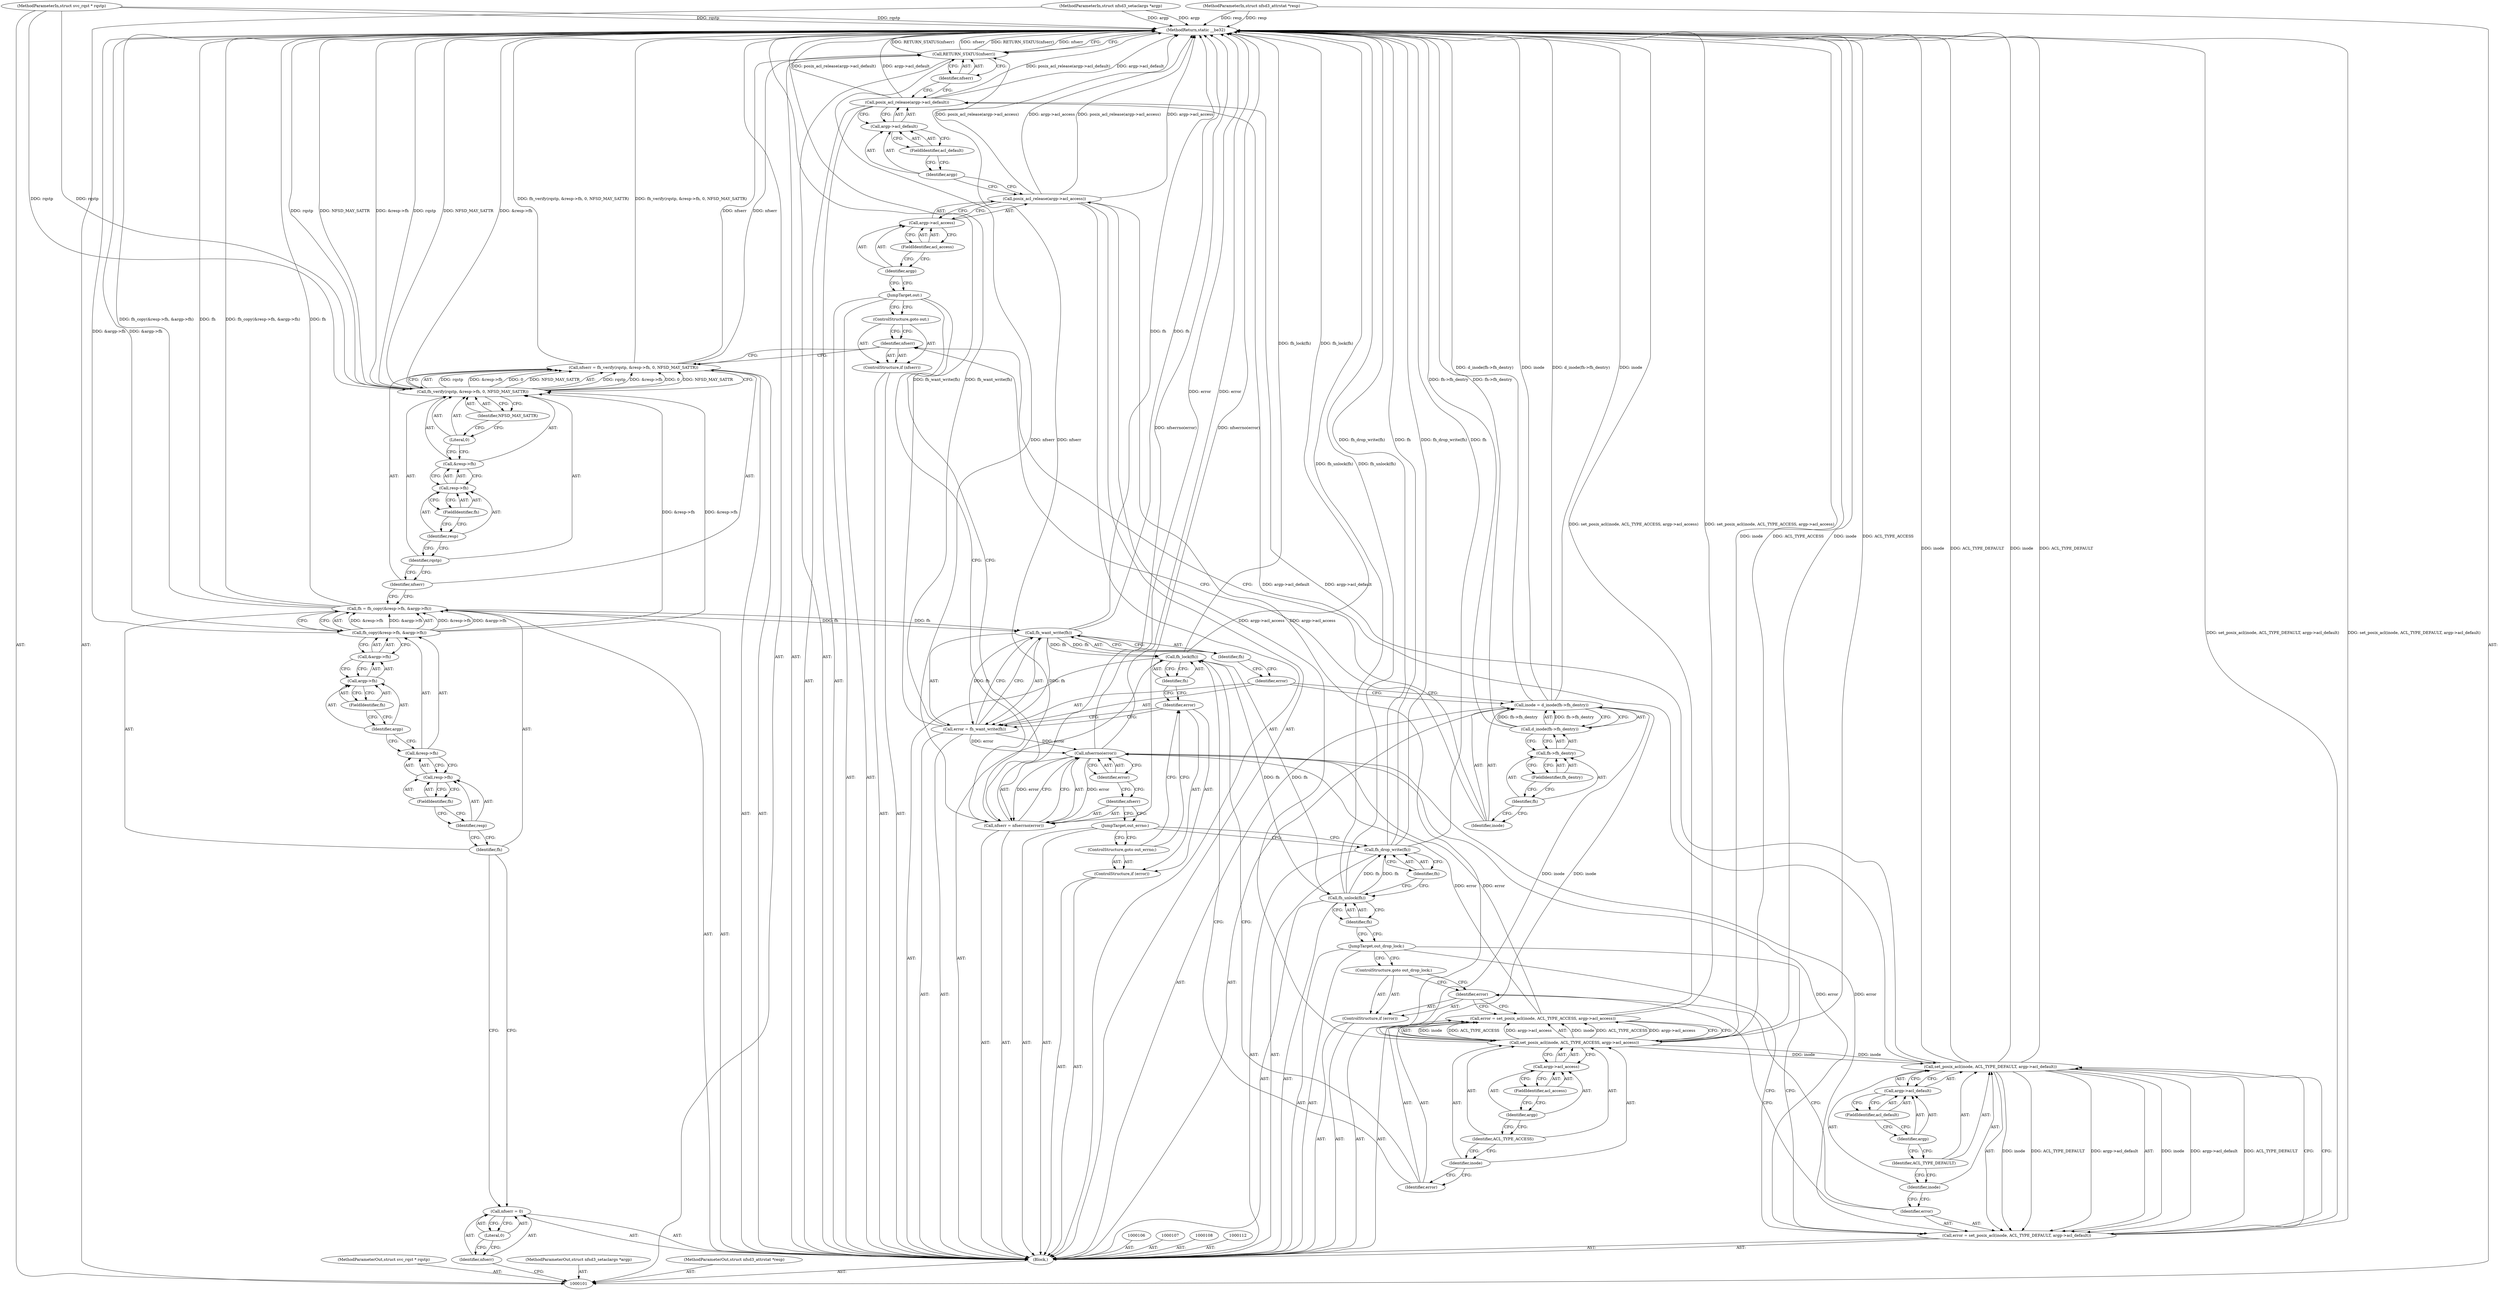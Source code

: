 digraph "0_linux_999653786df6954a31044528ac3f7a5dadca08f4_0" {
"1000192" [label="(MethodReturn,static __be32)"];
"1000102" [label="(MethodParameterIn,struct svc_rqst * rqstp)"];
"1000268" [label="(MethodParameterOut,struct svc_rqst * rqstp)"];
"1000113" [label="(Call,fh = fh_copy(&resp->fh, &argp->fh))"];
"1000114" [label="(Identifier,fh)"];
"1000116" [label="(Call,&resp->fh)"];
"1000117" [label="(Call,resp->fh)"];
"1000118" [label="(Identifier,resp)"];
"1000119" [label="(FieldIdentifier,fh)"];
"1000120" [label="(Call,&argp->fh)"];
"1000121" [label="(Call,argp->fh)"];
"1000122" [label="(Identifier,argp)"];
"1000123" [label="(FieldIdentifier,fh)"];
"1000115" [label="(Call,fh_copy(&resp->fh, &argp->fh))"];
"1000124" [label="(Call,nfserr = fh_verify(rqstp, &resp->fh, 0, NFSD_MAY_SATTR))"];
"1000125" [label="(Identifier,nfserr)"];
"1000126" [label="(Call,fh_verify(rqstp, &resp->fh, 0, NFSD_MAY_SATTR))"];
"1000127" [label="(Identifier,rqstp)"];
"1000128" [label="(Call,&resp->fh)"];
"1000129" [label="(Call,resp->fh)"];
"1000130" [label="(Identifier,resp)"];
"1000131" [label="(FieldIdentifier,fh)"];
"1000132" [label="(Literal,0)"];
"1000133" [label="(Identifier,NFSD_MAY_SATTR)"];
"1000134" [label="(ControlStructure,if (nfserr))"];
"1000135" [label="(Identifier,nfserr)"];
"1000136" [label="(ControlStructure,goto out;)"];
"1000139" [label="(Call,d_inode(fh->fh_dentry))"];
"1000140" [label="(Call,fh->fh_dentry)"];
"1000141" [label="(Identifier,fh)"];
"1000137" [label="(Call,inode = d_inode(fh->fh_dentry))"];
"1000138" [label="(Identifier,inode)"];
"1000142" [label="(FieldIdentifier,fh_dentry)"];
"1000145" [label="(Call,fh_want_write(fh))"];
"1000143" [label="(Call,error = fh_want_write(fh))"];
"1000144" [label="(Identifier,error)"];
"1000146" [label="(Identifier,fh)"];
"1000147" [label="(ControlStructure,if (error))"];
"1000148" [label="(Identifier,error)"];
"1000149" [label="(ControlStructure,goto out_errno;)"];
"1000103" [label="(MethodParameterIn,struct nfsd3_setaclargs *argp)"];
"1000269" [label="(MethodParameterOut,struct nfsd3_setaclargs *argp)"];
"1000150" [label="(Call,fh_lock(fh))"];
"1000151" [label="(Identifier,fh)"];
"1000152" [label="(Call,error = set_posix_acl(inode, ACL_TYPE_ACCESS, argp->acl_access))"];
"1000153" [label="(Identifier,error)"];
"1000155" [label="(Identifier,inode)"];
"1000156" [label="(Identifier,ACL_TYPE_ACCESS)"];
"1000157" [label="(Call,argp->acl_access)"];
"1000158" [label="(Identifier,argp)"];
"1000159" [label="(FieldIdentifier,acl_access)"];
"1000154" [label="(Call,set_posix_acl(inode, ACL_TYPE_ACCESS, argp->acl_access))"];
"1000160" [label="(ControlStructure,if (error))"];
"1000161" [label="(Identifier,error)"];
"1000162" [label="(ControlStructure,goto out_drop_lock;)"];
"1000163" [label="(Call,error = set_posix_acl(inode, ACL_TYPE_DEFAULT, argp->acl_default))"];
"1000164" [label="(Identifier,error)"];
"1000166" [label="(Identifier,inode)"];
"1000167" [label="(Identifier,ACL_TYPE_DEFAULT)"];
"1000168" [label="(Call,argp->acl_default)"];
"1000169" [label="(Identifier,argp)"];
"1000170" [label="(FieldIdentifier,acl_default)"];
"1000165" [label="(Call,set_posix_acl(inode, ACL_TYPE_DEFAULT, argp->acl_default))"];
"1000171" [label="(JumpTarget,out_drop_lock:)"];
"1000172" [label="(Call,fh_unlock(fh))"];
"1000173" [label="(Identifier,fh)"];
"1000104" [label="(MethodParameterIn,struct nfsd3_attrstat *resp)"];
"1000270" [label="(MethodParameterOut,struct nfsd3_attrstat *resp)"];
"1000175" [label="(Identifier,fh)"];
"1000174" [label="(Call,fh_drop_write(fh))"];
"1000176" [label="(JumpTarget,out_errno:)"];
"1000179" [label="(Call,nfserrno(error))"];
"1000177" [label="(Call,nfserr = nfserrno(error))"];
"1000178" [label="(Identifier,nfserr)"];
"1000180" [label="(Identifier,error)"];
"1000181" [label="(JumpTarget,out:)"];
"1000182" [label="(Call,posix_acl_release(argp->acl_access))"];
"1000183" [label="(Call,argp->acl_access)"];
"1000184" [label="(Identifier,argp)"];
"1000185" [label="(FieldIdentifier,acl_access)"];
"1000186" [label="(Call,posix_acl_release(argp->acl_default))"];
"1000187" [label="(Call,argp->acl_default)"];
"1000188" [label="(Identifier,argp)"];
"1000189" [label="(FieldIdentifier,acl_default)"];
"1000190" [label="(Call,RETURN_STATUS(nfserr))"];
"1000191" [label="(Identifier,nfserr)"];
"1000105" [label="(Block,)"];
"1000111" [label="(Literal,0)"];
"1000109" [label="(Call,nfserr = 0)"];
"1000110" [label="(Identifier,nfserr)"];
"1000192" -> "1000101"  [label="AST: "];
"1000192" -> "1000190"  [label="CFG: "];
"1000182" -> "1000192"  [label="DDG: posix_acl_release(argp->acl_access)"];
"1000182" -> "1000192"  [label="DDG: argp->acl_access"];
"1000190" -> "1000192"  [label="DDG: RETURN_STATUS(nfserr)"];
"1000190" -> "1000192"  [label="DDG: nfserr"];
"1000113" -> "1000192"  [label="DDG: fh"];
"1000113" -> "1000192"  [label="DDG: fh_copy(&resp->fh, &argp->fh)"];
"1000137" -> "1000192"  [label="DDG: d_inode(fh->fh_dentry)"];
"1000137" -> "1000192"  [label="DDG: inode"];
"1000126" -> "1000192"  [label="DDG: rqstp"];
"1000126" -> "1000192"  [label="DDG: NFSD_MAY_SATTR"];
"1000126" -> "1000192"  [label="DDG: &resp->fh"];
"1000152" -> "1000192"  [label="DDG: set_posix_acl(inode, ACL_TYPE_ACCESS, argp->acl_access)"];
"1000186" -> "1000192"  [label="DDG: posix_acl_release(argp->acl_default)"];
"1000186" -> "1000192"  [label="DDG: argp->acl_default"];
"1000124" -> "1000192"  [label="DDG: fh_verify(rqstp, &resp->fh, 0, NFSD_MAY_SATTR)"];
"1000172" -> "1000192"  [label="DDG: fh_unlock(fh)"];
"1000177" -> "1000192"  [label="DDG: nfserrno(error)"];
"1000104" -> "1000192"  [label="DDG: resp"];
"1000165" -> "1000192"  [label="DDG: inode"];
"1000165" -> "1000192"  [label="DDG: ACL_TYPE_DEFAULT"];
"1000139" -> "1000192"  [label="DDG: fh->fh_dentry"];
"1000154" -> "1000192"  [label="DDG: inode"];
"1000154" -> "1000192"  [label="DDG: ACL_TYPE_ACCESS"];
"1000103" -> "1000192"  [label="DDG: argp"];
"1000179" -> "1000192"  [label="DDG: error"];
"1000102" -> "1000192"  [label="DDG: rqstp"];
"1000115" -> "1000192"  [label="DDG: &argp->fh"];
"1000143" -> "1000192"  [label="DDG: fh_want_write(fh)"];
"1000150" -> "1000192"  [label="DDG: fh_lock(fh)"];
"1000145" -> "1000192"  [label="DDG: fh"];
"1000174" -> "1000192"  [label="DDG: fh_drop_write(fh)"];
"1000174" -> "1000192"  [label="DDG: fh"];
"1000163" -> "1000192"  [label="DDG: set_posix_acl(inode, ACL_TYPE_DEFAULT, argp->acl_default)"];
"1000102" -> "1000101"  [label="AST: "];
"1000102" -> "1000192"  [label="DDG: rqstp"];
"1000102" -> "1000126"  [label="DDG: rqstp"];
"1000268" -> "1000101"  [label="AST: "];
"1000113" -> "1000105"  [label="AST: "];
"1000113" -> "1000115"  [label="CFG: "];
"1000114" -> "1000113"  [label="AST: "];
"1000115" -> "1000113"  [label="AST: "];
"1000125" -> "1000113"  [label="CFG: "];
"1000113" -> "1000192"  [label="DDG: fh"];
"1000113" -> "1000192"  [label="DDG: fh_copy(&resp->fh, &argp->fh)"];
"1000115" -> "1000113"  [label="DDG: &resp->fh"];
"1000115" -> "1000113"  [label="DDG: &argp->fh"];
"1000113" -> "1000145"  [label="DDG: fh"];
"1000114" -> "1000113"  [label="AST: "];
"1000114" -> "1000109"  [label="CFG: "];
"1000118" -> "1000114"  [label="CFG: "];
"1000116" -> "1000115"  [label="AST: "];
"1000116" -> "1000117"  [label="CFG: "];
"1000117" -> "1000116"  [label="AST: "];
"1000122" -> "1000116"  [label="CFG: "];
"1000117" -> "1000116"  [label="AST: "];
"1000117" -> "1000119"  [label="CFG: "];
"1000118" -> "1000117"  [label="AST: "];
"1000119" -> "1000117"  [label="AST: "];
"1000116" -> "1000117"  [label="CFG: "];
"1000118" -> "1000117"  [label="AST: "];
"1000118" -> "1000114"  [label="CFG: "];
"1000119" -> "1000118"  [label="CFG: "];
"1000119" -> "1000117"  [label="AST: "];
"1000119" -> "1000118"  [label="CFG: "];
"1000117" -> "1000119"  [label="CFG: "];
"1000120" -> "1000115"  [label="AST: "];
"1000120" -> "1000121"  [label="CFG: "];
"1000121" -> "1000120"  [label="AST: "];
"1000115" -> "1000120"  [label="CFG: "];
"1000121" -> "1000120"  [label="AST: "];
"1000121" -> "1000123"  [label="CFG: "];
"1000122" -> "1000121"  [label="AST: "];
"1000123" -> "1000121"  [label="AST: "];
"1000120" -> "1000121"  [label="CFG: "];
"1000122" -> "1000121"  [label="AST: "];
"1000122" -> "1000116"  [label="CFG: "];
"1000123" -> "1000122"  [label="CFG: "];
"1000123" -> "1000121"  [label="AST: "];
"1000123" -> "1000122"  [label="CFG: "];
"1000121" -> "1000123"  [label="CFG: "];
"1000115" -> "1000113"  [label="AST: "];
"1000115" -> "1000120"  [label="CFG: "];
"1000116" -> "1000115"  [label="AST: "];
"1000120" -> "1000115"  [label="AST: "];
"1000113" -> "1000115"  [label="CFG: "];
"1000115" -> "1000192"  [label="DDG: &argp->fh"];
"1000115" -> "1000113"  [label="DDG: &resp->fh"];
"1000115" -> "1000113"  [label="DDG: &argp->fh"];
"1000115" -> "1000126"  [label="DDG: &resp->fh"];
"1000124" -> "1000105"  [label="AST: "];
"1000124" -> "1000126"  [label="CFG: "];
"1000125" -> "1000124"  [label="AST: "];
"1000126" -> "1000124"  [label="AST: "];
"1000135" -> "1000124"  [label="CFG: "];
"1000124" -> "1000192"  [label="DDG: fh_verify(rqstp, &resp->fh, 0, NFSD_MAY_SATTR)"];
"1000126" -> "1000124"  [label="DDG: rqstp"];
"1000126" -> "1000124"  [label="DDG: &resp->fh"];
"1000126" -> "1000124"  [label="DDG: 0"];
"1000126" -> "1000124"  [label="DDG: NFSD_MAY_SATTR"];
"1000124" -> "1000190"  [label="DDG: nfserr"];
"1000125" -> "1000124"  [label="AST: "];
"1000125" -> "1000113"  [label="CFG: "];
"1000127" -> "1000125"  [label="CFG: "];
"1000126" -> "1000124"  [label="AST: "];
"1000126" -> "1000133"  [label="CFG: "];
"1000127" -> "1000126"  [label="AST: "];
"1000128" -> "1000126"  [label="AST: "];
"1000132" -> "1000126"  [label="AST: "];
"1000133" -> "1000126"  [label="AST: "];
"1000124" -> "1000126"  [label="CFG: "];
"1000126" -> "1000192"  [label="DDG: rqstp"];
"1000126" -> "1000192"  [label="DDG: NFSD_MAY_SATTR"];
"1000126" -> "1000192"  [label="DDG: &resp->fh"];
"1000126" -> "1000124"  [label="DDG: rqstp"];
"1000126" -> "1000124"  [label="DDG: &resp->fh"];
"1000126" -> "1000124"  [label="DDG: 0"];
"1000126" -> "1000124"  [label="DDG: NFSD_MAY_SATTR"];
"1000102" -> "1000126"  [label="DDG: rqstp"];
"1000115" -> "1000126"  [label="DDG: &resp->fh"];
"1000127" -> "1000126"  [label="AST: "];
"1000127" -> "1000125"  [label="CFG: "];
"1000130" -> "1000127"  [label="CFG: "];
"1000128" -> "1000126"  [label="AST: "];
"1000128" -> "1000129"  [label="CFG: "];
"1000129" -> "1000128"  [label="AST: "];
"1000132" -> "1000128"  [label="CFG: "];
"1000129" -> "1000128"  [label="AST: "];
"1000129" -> "1000131"  [label="CFG: "];
"1000130" -> "1000129"  [label="AST: "];
"1000131" -> "1000129"  [label="AST: "];
"1000128" -> "1000129"  [label="CFG: "];
"1000130" -> "1000129"  [label="AST: "];
"1000130" -> "1000127"  [label="CFG: "];
"1000131" -> "1000130"  [label="CFG: "];
"1000131" -> "1000129"  [label="AST: "];
"1000131" -> "1000130"  [label="CFG: "];
"1000129" -> "1000131"  [label="CFG: "];
"1000132" -> "1000126"  [label="AST: "];
"1000132" -> "1000128"  [label="CFG: "];
"1000133" -> "1000132"  [label="CFG: "];
"1000133" -> "1000126"  [label="AST: "];
"1000133" -> "1000132"  [label="CFG: "];
"1000126" -> "1000133"  [label="CFG: "];
"1000134" -> "1000105"  [label="AST: "];
"1000135" -> "1000134"  [label="AST: "];
"1000136" -> "1000134"  [label="AST: "];
"1000135" -> "1000134"  [label="AST: "];
"1000135" -> "1000124"  [label="CFG: "];
"1000136" -> "1000135"  [label="CFG: "];
"1000138" -> "1000135"  [label="CFG: "];
"1000136" -> "1000134"  [label="AST: "];
"1000136" -> "1000135"  [label="CFG: "];
"1000181" -> "1000136"  [label="CFG: "];
"1000139" -> "1000137"  [label="AST: "];
"1000139" -> "1000140"  [label="CFG: "];
"1000140" -> "1000139"  [label="AST: "];
"1000137" -> "1000139"  [label="CFG: "];
"1000139" -> "1000192"  [label="DDG: fh->fh_dentry"];
"1000139" -> "1000137"  [label="DDG: fh->fh_dentry"];
"1000140" -> "1000139"  [label="AST: "];
"1000140" -> "1000142"  [label="CFG: "];
"1000141" -> "1000140"  [label="AST: "];
"1000142" -> "1000140"  [label="AST: "];
"1000139" -> "1000140"  [label="CFG: "];
"1000141" -> "1000140"  [label="AST: "];
"1000141" -> "1000138"  [label="CFG: "];
"1000142" -> "1000141"  [label="CFG: "];
"1000137" -> "1000105"  [label="AST: "];
"1000137" -> "1000139"  [label="CFG: "];
"1000138" -> "1000137"  [label="AST: "];
"1000139" -> "1000137"  [label="AST: "];
"1000144" -> "1000137"  [label="CFG: "];
"1000137" -> "1000192"  [label="DDG: d_inode(fh->fh_dentry)"];
"1000137" -> "1000192"  [label="DDG: inode"];
"1000139" -> "1000137"  [label="DDG: fh->fh_dentry"];
"1000137" -> "1000154"  [label="DDG: inode"];
"1000138" -> "1000137"  [label="AST: "];
"1000138" -> "1000135"  [label="CFG: "];
"1000141" -> "1000138"  [label="CFG: "];
"1000142" -> "1000140"  [label="AST: "];
"1000142" -> "1000141"  [label="CFG: "];
"1000140" -> "1000142"  [label="CFG: "];
"1000145" -> "1000143"  [label="AST: "];
"1000145" -> "1000146"  [label="CFG: "];
"1000146" -> "1000145"  [label="AST: "];
"1000143" -> "1000145"  [label="CFG: "];
"1000145" -> "1000192"  [label="DDG: fh"];
"1000145" -> "1000143"  [label="DDG: fh"];
"1000113" -> "1000145"  [label="DDG: fh"];
"1000145" -> "1000150"  [label="DDG: fh"];
"1000143" -> "1000105"  [label="AST: "];
"1000143" -> "1000145"  [label="CFG: "];
"1000144" -> "1000143"  [label="AST: "];
"1000145" -> "1000143"  [label="AST: "];
"1000148" -> "1000143"  [label="CFG: "];
"1000143" -> "1000192"  [label="DDG: fh_want_write(fh)"];
"1000145" -> "1000143"  [label="DDG: fh"];
"1000143" -> "1000179"  [label="DDG: error"];
"1000144" -> "1000143"  [label="AST: "];
"1000144" -> "1000137"  [label="CFG: "];
"1000146" -> "1000144"  [label="CFG: "];
"1000146" -> "1000145"  [label="AST: "];
"1000146" -> "1000144"  [label="CFG: "];
"1000145" -> "1000146"  [label="CFG: "];
"1000147" -> "1000105"  [label="AST: "];
"1000148" -> "1000147"  [label="AST: "];
"1000149" -> "1000147"  [label="AST: "];
"1000148" -> "1000147"  [label="AST: "];
"1000148" -> "1000143"  [label="CFG: "];
"1000149" -> "1000148"  [label="CFG: "];
"1000151" -> "1000148"  [label="CFG: "];
"1000149" -> "1000147"  [label="AST: "];
"1000149" -> "1000148"  [label="CFG: "];
"1000176" -> "1000149"  [label="CFG: "];
"1000103" -> "1000101"  [label="AST: "];
"1000103" -> "1000192"  [label="DDG: argp"];
"1000269" -> "1000101"  [label="AST: "];
"1000150" -> "1000105"  [label="AST: "];
"1000150" -> "1000151"  [label="CFG: "];
"1000151" -> "1000150"  [label="AST: "];
"1000153" -> "1000150"  [label="CFG: "];
"1000150" -> "1000192"  [label="DDG: fh_lock(fh)"];
"1000145" -> "1000150"  [label="DDG: fh"];
"1000150" -> "1000172"  [label="DDG: fh"];
"1000151" -> "1000150"  [label="AST: "];
"1000151" -> "1000148"  [label="CFG: "];
"1000150" -> "1000151"  [label="CFG: "];
"1000152" -> "1000105"  [label="AST: "];
"1000152" -> "1000154"  [label="CFG: "];
"1000153" -> "1000152"  [label="AST: "];
"1000154" -> "1000152"  [label="AST: "];
"1000161" -> "1000152"  [label="CFG: "];
"1000152" -> "1000192"  [label="DDG: set_posix_acl(inode, ACL_TYPE_ACCESS, argp->acl_access)"];
"1000154" -> "1000152"  [label="DDG: inode"];
"1000154" -> "1000152"  [label="DDG: ACL_TYPE_ACCESS"];
"1000154" -> "1000152"  [label="DDG: argp->acl_access"];
"1000152" -> "1000179"  [label="DDG: error"];
"1000153" -> "1000152"  [label="AST: "];
"1000153" -> "1000150"  [label="CFG: "];
"1000155" -> "1000153"  [label="CFG: "];
"1000155" -> "1000154"  [label="AST: "];
"1000155" -> "1000153"  [label="CFG: "];
"1000156" -> "1000155"  [label="CFG: "];
"1000156" -> "1000154"  [label="AST: "];
"1000156" -> "1000155"  [label="CFG: "];
"1000158" -> "1000156"  [label="CFG: "];
"1000157" -> "1000154"  [label="AST: "];
"1000157" -> "1000159"  [label="CFG: "];
"1000158" -> "1000157"  [label="AST: "];
"1000159" -> "1000157"  [label="AST: "];
"1000154" -> "1000157"  [label="CFG: "];
"1000158" -> "1000157"  [label="AST: "];
"1000158" -> "1000156"  [label="CFG: "];
"1000159" -> "1000158"  [label="CFG: "];
"1000159" -> "1000157"  [label="AST: "];
"1000159" -> "1000158"  [label="CFG: "];
"1000157" -> "1000159"  [label="CFG: "];
"1000154" -> "1000152"  [label="AST: "];
"1000154" -> "1000157"  [label="CFG: "];
"1000155" -> "1000154"  [label="AST: "];
"1000156" -> "1000154"  [label="AST: "];
"1000157" -> "1000154"  [label="AST: "];
"1000152" -> "1000154"  [label="CFG: "];
"1000154" -> "1000192"  [label="DDG: inode"];
"1000154" -> "1000192"  [label="DDG: ACL_TYPE_ACCESS"];
"1000154" -> "1000152"  [label="DDG: inode"];
"1000154" -> "1000152"  [label="DDG: ACL_TYPE_ACCESS"];
"1000154" -> "1000152"  [label="DDG: argp->acl_access"];
"1000137" -> "1000154"  [label="DDG: inode"];
"1000154" -> "1000165"  [label="DDG: inode"];
"1000154" -> "1000182"  [label="DDG: argp->acl_access"];
"1000160" -> "1000105"  [label="AST: "];
"1000161" -> "1000160"  [label="AST: "];
"1000162" -> "1000160"  [label="AST: "];
"1000161" -> "1000160"  [label="AST: "];
"1000161" -> "1000152"  [label="CFG: "];
"1000162" -> "1000161"  [label="CFG: "];
"1000164" -> "1000161"  [label="CFG: "];
"1000162" -> "1000160"  [label="AST: "];
"1000162" -> "1000161"  [label="CFG: "];
"1000171" -> "1000162"  [label="CFG: "];
"1000163" -> "1000105"  [label="AST: "];
"1000163" -> "1000165"  [label="CFG: "];
"1000164" -> "1000163"  [label="AST: "];
"1000165" -> "1000163"  [label="AST: "];
"1000171" -> "1000163"  [label="CFG: "];
"1000163" -> "1000192"  [label="DDG: set_posix_acl(inode, ACL_TYPE_DEFAULT, argp->acl_default)"];
"1000165" -> "1000163"  [label="DDG: inode"];
"1000165" -> "1000163"  [label="DDG: ACL_TYPE_DEFAULT"];
"1000165" -> "1000163"  [label="DDG: argp->acl_default"];
"1000163" -> "1000179"  [label="DDG: error"];
"1000164" -> "1000163"  [label="AST: "];
"1000164" -> "1000161"  [label="CFG: "];
"1000166" -> "1000164"  [label="CFG: "];
"1000166" -> "1000165"  [label="AST: "];
"1000166" -> "1000164"  [label="CFG: "];
"1000167" -> "1000166"  [label="CFG: "];
"1000167" -> "1000165"  [label="AST: "];
"1000167" -> "1000166"  [label="CFG: "];
"1000169" -> "1000167"  [label="CFG: "];
"1000168" -> "1000165"  [label="AST: "];
"1000168" -> "1000170"  [label="CFG: "];
"1000169" -> "1000168"  [label="AST: "];
"1000170" -> "1000168"  [label="AST: "];
"1000165" -> "1000168"  [label="CFG: "];
"1000169" -> "1000168"  [label="AST: "];
"1000169" -> "1000167"  [label="CFG: "];
"1000170" -> "1000169"  [label="CFG: "];
"1000170" -> "1000168"  [label="AST: "];
"1000170" -> "1000169"  [label="CFG: "];
"1000168" -> "1000170"  [label="CFG: "];
"1000165" -> "1000163"  [label="AST: "];
"1000165" -> "1000168"  [label="CFG: "];
"1000166" -> "1000165"  [label="AST: "];
"1000167" -> "1000165"  [label="AST: "];
"1000168" -> "1000165"  [label="AST: "];
"1000163" -> "1000165"  [label="CFG: "];
"1000165" -> "1000192"  [label="DDG: inode"];
"1000165" -> "1000192"  [label="DDG: ACL_TYPE_DEFAULT"];
"1000165" -> "1000163"  [label="DDG: inode"];
"1000165" -> "1000163"  [label="DDG: ACL_TYPE_DEFAULT"];
"1000165" -> "1000163"  [label="DDG: argp->acl_default"];
"1000154" -> "1000165"  [label="DDG: inode"];
"1000165" -> "1000186"  [label="DDG: argp->acl_default"];
"1000171" -> "1000105"  [label="AST: "];
"1000171" -> "1000163"  [label="CFG: "];
"1000171" -> "1000162"  [label="CFG: "];
"1000173" -> "1000171"  [label="CFG: "];
"1000172" -> "1000105"  [label="AST: "];
"1000172" -> "1000173"  [label="CFG: "];
"1000173" -> "1000172"  [label="AST: "];
"1000175" -> "1000172"  [label="CFG: "];
"1000172" -> "1000192"  [label="DDG: fh_unlock(fh)"];
"1000150" -> "1000172"  [label="DDG: fh"];
"1000172" -> "1000174"  [label="DDG: fh"];
"1000173" -> "1000172"  [label="AST: "];
"1000173" -> "1000171"  [label="CFG: "];
"1000172" -> "1000173"  [label="CFG: "];
"1000104" -> "1000101"  [label="AST: "];
"1000104" -> "1000192"  [label="DDG: resp"];
"1000270" -> "1000101"  [label="AST: "];
"1000175" -> "1000174"  [label="AST: "];
"1000175" -> "1000172"  [label="CFG: "];
"1000174" -> "1000175"  [label="CFG: "];
"1000174" -> "1000105"  [label="AST: "];
"1000174" -> "1000175"  [label="CFG: "];
"1000175" -> "1000174"  [label="AST: "];
"1000176" -> "1000174"  [label="CFG: "];
"1000174" -> "1000192"  [label="DDG: fh_drop_write(fh)"];
"1000174" -> "1000192"  [label="DDG: fh"];
"1000172" -> "1000174"  [label="DDG: fh"];
"1000176" -> "1000105"  [label="AST: "];
"1000176" -> "1000174"  [label="CFG: "];
"1000176" -> "1000149"  [label="CFG: "];
"1000178" -> "1000176"  [label="CFG: "];
"1000179" -> "1000177"  [label="AST: "];
"1000179" -> "1000180"  [label="CFG: "];
"1000180" -> "1000179"  [label="AST: "];
"1000177" -> "1000179"  [label="CFG: "];
"1000179" -> "1000192"  [label="DDG: error"];
"1000179" -> "1000177"  [label="DDG: error"];
"1000163" -> "1000179"  [label="DDG: error"];
"1000143" -> "1000179"  [label="DDG: error"];
"1000152" -> "1000179"  [label="DDG: error"];
"1000177" -> "1000105"  [label="AST: "];
"1000177" -> "1000179"  [label="CFG: "];
"1000178" -> "1000177"  [label="AST: "];
"1000179" -> "1000177"  [label="AST: "];
"1000181" -> "1000177"  [label="CFG: "];
"1000177" -> "1000192"  [label="DDG: nfserrno(error)"];
"1000179" -> "1000177"  [label="DDG: error"];
"1000177" -> "1000190"  [label="DDG: nfserr"];
"1000178" -> "1000177"  [label="AST: "];
"1000178" -> "1000176"  [label="CFG: "];
"1000180" -> "1000178"  [label="CFG: "];
"1000180" -> "1000179"  [label="AST: "];
"1000180" -> "1000178"  [label="CFG: "];
"1000179" -> "1000180"  [label="CFG: "];
"1000181" -> "1000105"  [label="AST: "];
"1000181" -> "1000177"  [label="CFG: "];
"1000181" -> "1000136"  [label="CFG: "];
"1000184" -> "1000181"  [label="CFG: "];
"1000182" -> "1000105"  [label="AST: "];
"1000182" -> "1000183"  [label="CFG: "];
"1000183" -> "1000182"  [label="AST: "];
"1000188" -> "1000182"  [label="CFG: "];
"1000182" -> "1000192"  [label="DDG: posix_acl_release(argp->acl_access)"];
"1000182" -> "1000192"  [label="DDG: argp->acl_access"];
"1000154" -> "1000182"  [label="DDG: argp->acl_access"];
"1000183" -> "1000182"  [label="AST: "];
"1000183" -> "1000185"  [label="CFG: "];
"1000184" -> "1000183"  [label="AST: "];
"1000185" -> "1000183"  [label="AST: "];
"1000182" -> "1000183"  [label="CFG: "];
"1000184" -> "1000183"  [label="AST: "];
"1000184" -> "1000181"  [label="CFG: "];
"1000185" -> "1000184"  [label="CFG: "];
"1000185" -> "1000183"  [label="AST: "];
"1000185" -> "1000184"  [label="CFG: "];
"1000183" -> "1000185"  [label="CFG: "];
"1000186" -> "1000105"  [label="AST: "];
"1000186" -> "1000187"  [label="CFG: "];
"1000187" -> "1000186"  [label="AST: "];
"1000191" -> "1000186"  [label="CFG: "];
"1000186" -> "1000192"  [label="DDG: posix_acl_release(argp->acl_default)"];
"1000186" -> "1000192"  [label="DDG: argp->acl_default"];
"1000165" -> "1000186"  [label="DDG: argp->acl_default"];
"1000187" -> "1000186"  [label="AST: "];
"1000187" -> "1000189"  [label="CFG: "];
"1000188" -> "1000187"  [label="AST: "];
"1000189" -> "1000187"  [label="AST: "];
"1000186" -> "1000187"  [label="CFG: "];
"1000188" -> "1000187"  [label="AST: "];
"1000188" -> "1000182"  [label="CFG: "];
"1000189" -> "1000188"  [label="CFG: "];
"1000189" -> "1000187"  [label="AST: "];
"1000189" -> "1000188"  [label="CFG: "];
"1000187" -> "1000189"  [label="CFG: "];
"1000190" -> "1000105"  [label="AST: "];
"1000190" -> "1000191"  [label="CFG: "];
"1000191" -> "1000190"  [label="AST: "];
"1000192" -> "1000190"  [label="CFG: "];
"1000190" -> "1000192"  [label="DDG: RETURN_STATUS(nfserr)"];
"1000190" -> "1000192"  [label="DDG: nfserr"];
"1000177" -> "1000190"  [label="DDG: nfserr"];
"1000124" -> "1000190"  [label="DDG: nfserr"];
"1000191" -> "1000190"  [label="AST: "];
"1000191" -> "1000186"  [label="CFG: "];
"1000190" -> "1000191"  [label="CFG: "];
"1000105" -> "1000101"  [label="AST: "];
"1000106" -> "1000105"  [label="AST: "];
"1000107" -> "1000105"  [label="AST: "];
"1000108" -> "1000105"  [label="AST: "];
"1000109" -> "1000105"  [label="AST: "];
"1000112" -> "1000105"  [label="AST: "];
"1000113" -> "1000105"  [label="AST: "];
"1000124" -> "1000105"  [label="AST: "];
"1000134" -> "1000105"  [label="AST: "];
"1000137" -> "1000105"  [label="AST: "];
"1000143" -> "1000105"  [label="AST: "];
"1000147" -> "1000105"  [label="AST: "];
"1000150" -> "1000105"  [label="AST: "];
"1000152" -> "1000105"  [label="AST: "];
"1000160" -> "1000105"  [label="AST: "];
"1000163" -> "1000105"  [label="AST: "];
"1000171" -> "1000105"  [label="AST: "];
"1000172" -> "1000105"  [label="AST: "];
"1000174" -> "1000105"  [label="AST: "];
"1000176" -> "1000105"  [label="AST: "];
"1000177" -> "1000105"  [label="AST: "];
"1000181" -> "1000105"  [label="AST: "];
"1000182" -> "1000105"  [label="AST: "];
"1000186" -> "1000105"  [label="AST: "];
"1000190" -> "1000105"  [label="AST: "];
"1000111" -> "1000109"  [label="AST: "];
"1000111" -> "1000110"  [label="CFG: "];
"1000109" -> "1000111"  [label="CFG: "];
"1000109" -> "1000105"  [label="AST: "];
"1000109" -> "1000111"  [label="CFG: "];
"1000110" -> "1000109"  [label="AST: "];
"1000111" -> "1000109"  [label="AST: "];
"1000114" -> "1000109"  [label="CFG: "];
"1000110" -> "1000109"  [label="AST: "];
"1000110" -> "1000101"  [label="CFG: "];
"1000111" -> "1000110"  [label="CFG: "];
}
